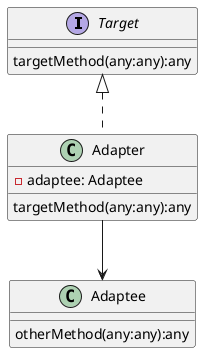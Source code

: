 @startuml

interface Target {
    targetMethod(any:any):any
}
class Adapter {
    - adaptee: Adaptee
    targetMethod(any:any):any
}
class Adaptee {
    otherMethod(any:any):any
}

Target <|.. Adapter
Adapter --> Adaptee

@enduml